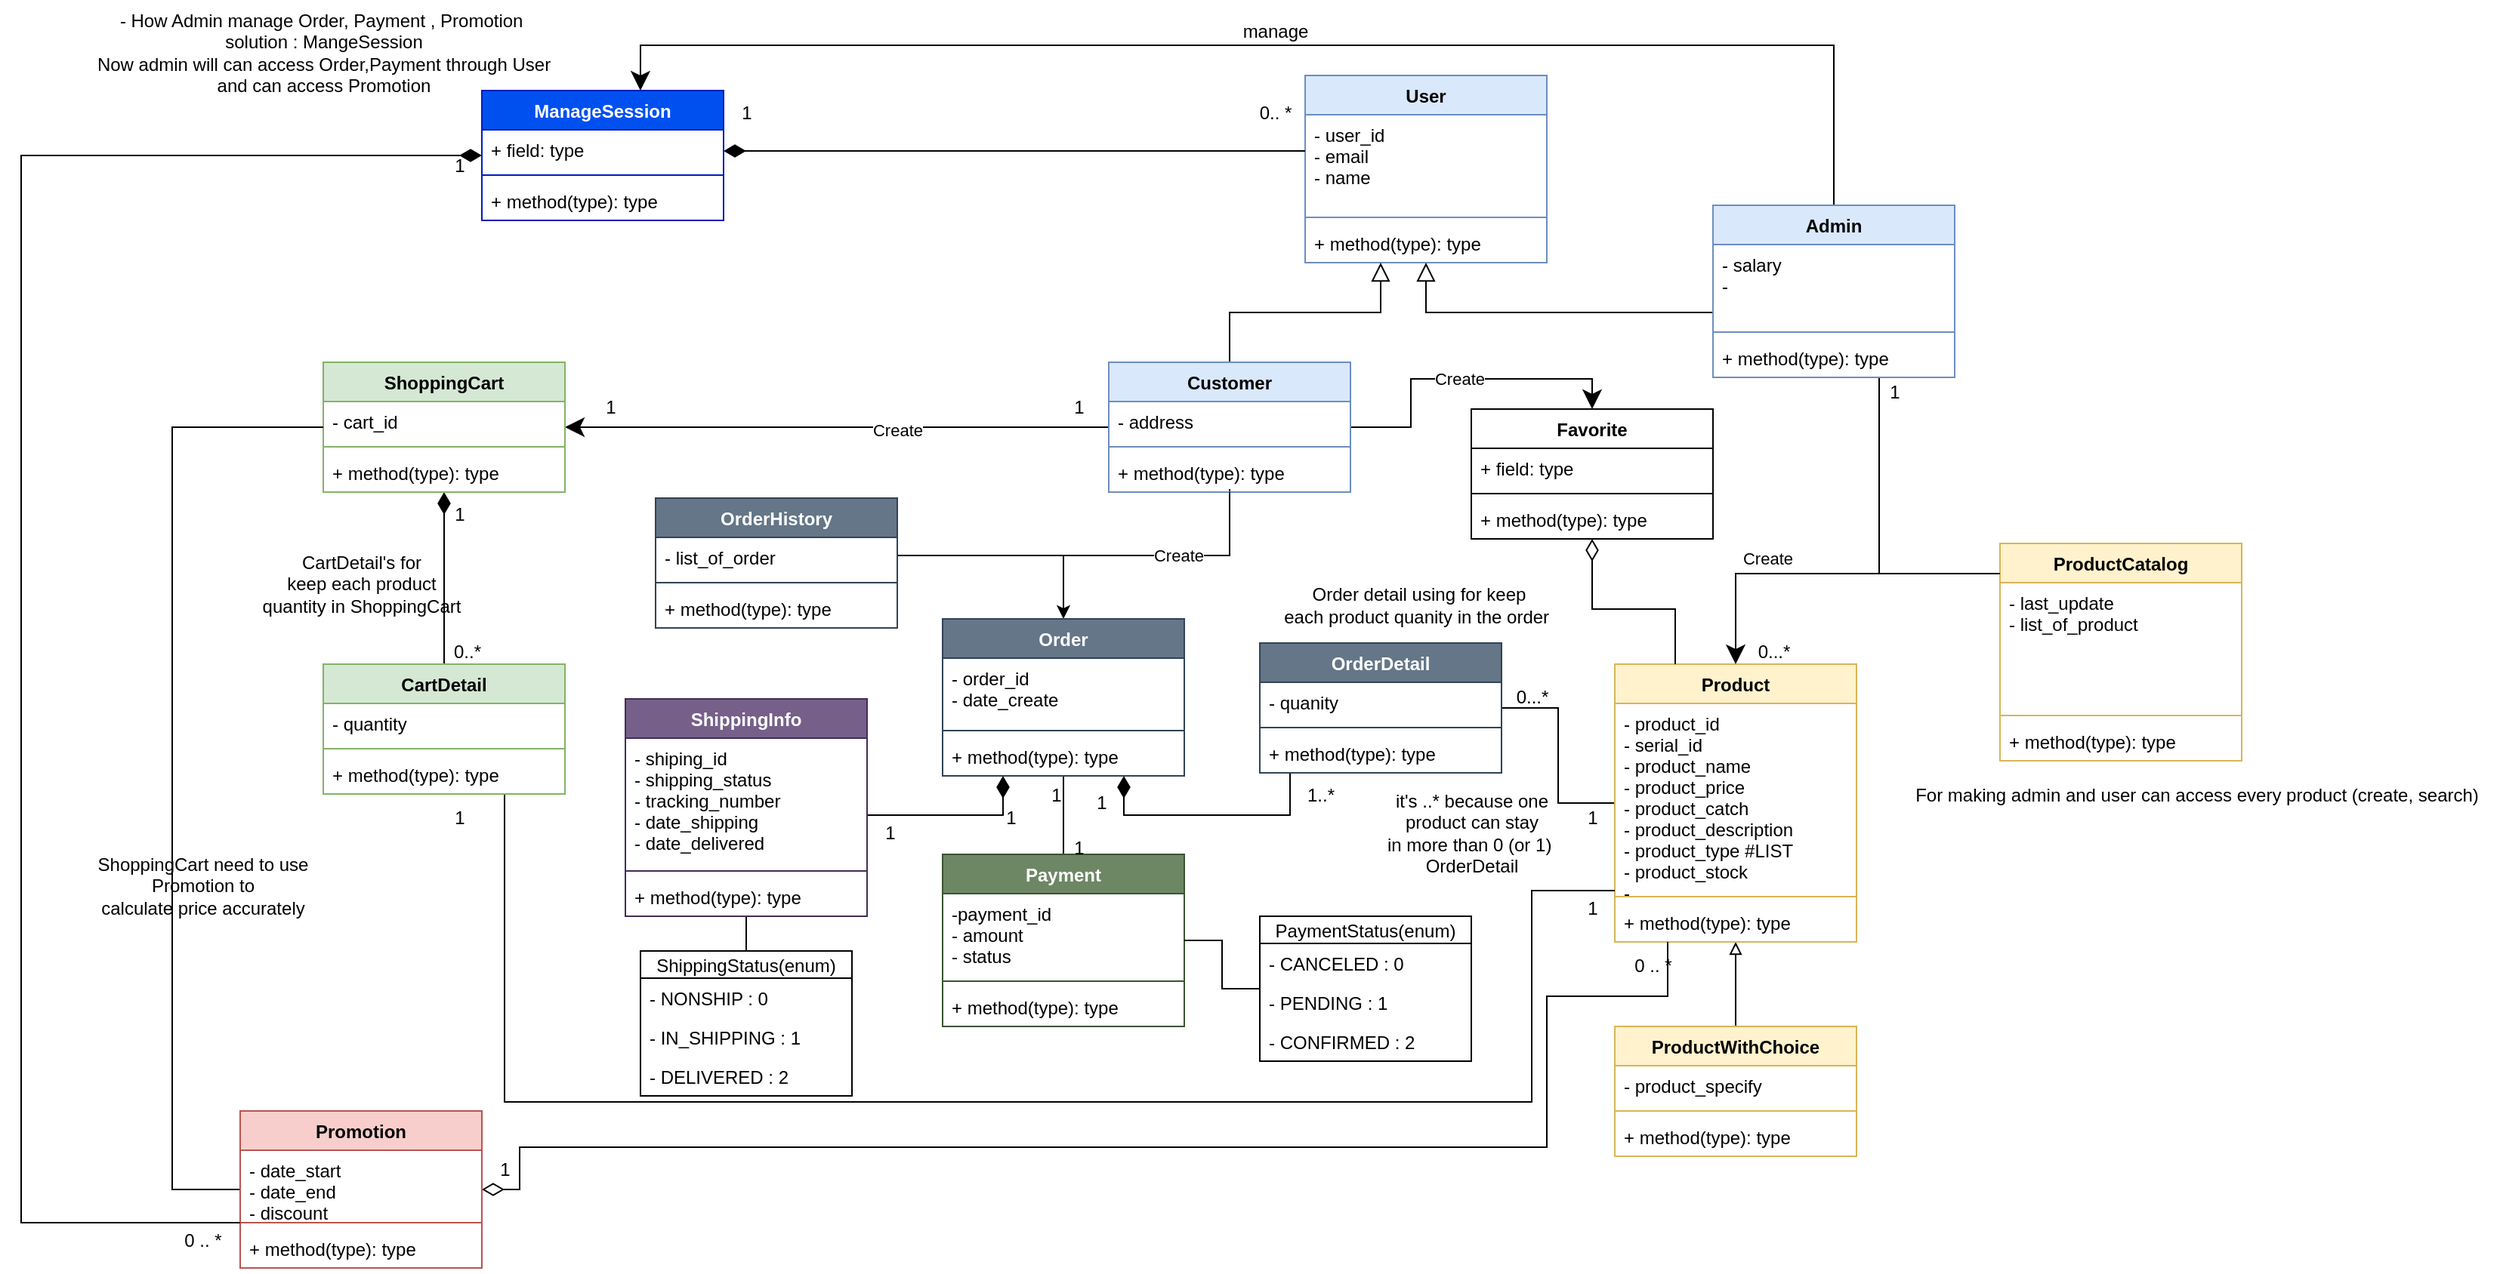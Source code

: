 <mxfile version="20.8.16" type="device"><diagram name="Page-1" id="yyQ4kviEXPBMAZ9-P4U_"><mxGraphModel dx="2603" dy="907" grid="1" gridSize="10" guides="1" tooltips="1" connect="1" arrows="1" fold="1" page="1" pageScale="1" pageWidth="1169" pageHeight="827" math="0" shadow="0"><root><mxCell id="0"/><mxCell id="1" parent="0"/><mxCell id="QvNh2gSMLt81Gz-3ZLz7-40" style="edgeStyle=orthogonalEdgeStyle;rounded=0;orthogonalLoop=1;jettySize=auto;html=1;endArrow=none;endFill=0;endSize=10;startArrow=block;startFill=0;" edge="1" parent="1" source="QvNh2gSMLt81Gz-3ZLz7-1" target="QvNh2gSMLt81Gz-3ZLz7-36"><mxGeometry relative="1" as="geometry"/></mxCell><mxCell id="QvNh2gSMLt81Gz-3ZLz7-50" style="edgeStyle=orthogonalEdgeStyle;rounded=0;orthogonalLoop=1;jettySize=auto;html=1;startArrow=none;startFill=0;endArrow=none;endFill=0;endSize=10;" edge="1" parent="1" source="QvNh2gSMLt81Gz-3ZLz7-1" target="QvNh2gSMLt81Gz-3ZLz7-46"><mxGeometry relative="1" as="geometry"/></mxCell><mxCell id="QvNh2gSMLt81Gz-3ZLz7-1" value="Product" style="swimlane;fontStyle=1;align=center;verticalAlign=top;childLayout=stackLayout;horizontal=1;startSize=26;horizontalStack=0;resizeParent=1;resizeParentMax=0;resizeLast=0;collapsible=1;marginBottom=0;fillColor=#fff2cc;strokeColor=#d6b656;" vertex="1" parent="1"><mxGeometry x="505" y="460" width="160" height="184" as="geometry"/></mxCell><mxCell id="QvNh2gSMLt81Gz-3ZLz7-2" value="- product_id&#10;- serial_id&#10;- product_name&#10;- product_price&#10;- product_catch&#10;- product_description&#10;- product_type #LIST&#10;- product_stock&#10;- " style="text;strokeColor=none;fillColor=none;align=left;verticalAlign=top;spacingLeft=4;spacingRight=4;overflow=hidden;rotatable=0;points=[[0,0.5],[1,0.5]];portConstraint=eastwest;" vertex="1" parent="QvNh2gSMLt81Gz-3ZLz7-1"><mxGeometry y="26" width="160" height="124" as="geometry"/></mxCell><mxCell id="QvNh2gSMLt81Gz-3ZLz7-3" value="" style="line;strokeWidth=1;fillColor=none;align=left;verticalAlign=middle;spacingTop=-1;spacingLeft=3;spacingRight=3;rotatable=0;labelPosition=right;points=[];portConstraint=eastwest;strokeColor=inherit;" vertex="1" parent="QvNh2gSMLt81Gz-3ZLz7-1"><mxGeometry y="150" width="160" height="8" as="geometry"/></mxCell><mxCell id="QvNh2gSMLt81Gz-3ZLz7-4" value="+ method(type): type" style="text;strokeColor=none;fillColor=none;align=left;verticalAlign=top;spacingLeft=4;spacingRight=4;overflow=hidden;rotatable=0;points=[[0,0.5],[1,0.5]];portConstraint=eastwest;" vertex="1" parent="QvNh2gSMLt81Gz-3ZLz7-1"><mxGeometry y="158" width="160" height="26" as="geometry"/></mxCell><mxCell id="QvNh2gSMLt81Gz-3ZLz7-5" value="ProductCatalog" style="swimlane;fontStyle=1;align=center;verticalAlign=top;childLayout=stackLayout;horizontal=1;startSize=26;horizontalStack=0;resizeParent=1;resizeParentMax=0;resizeLast=0;collapsible=1;marginBottom=0;fillColor=#fff2cc;strokeColor=#d6b656;" vertex="1" parent="1"><mxGeometry x="760" y="380" width="160" height="144" as="geometry"/></mxCell><mxCell id="QvNh2gSMLt81Gz-3ZLz7-6" value="- last_update&#10;- list_of_product" style="text;strokeColor=none;fillColor=none;align=left;verticalAlign=top;spacingLeft=4;spacingRight=4;overflow=hidden;rotatable=0;points=[[0,0.5],[1,0.5]];portConstraint=eastwest;" vertex="1" parent="QvNh2gSMLt81Gz-3ZLz7-5"><mxGeometry y="26" width="160" height="84" as="geometry"/></mxCell><mxCell id="QvNh2gSMLt81Gz-3ZLz7-7" value="" style="line;strokeWidth=1;fillColor=none;align=left;verticalAlign=middle;spacingTop=-1;spacingLeft=3;spacingRight=3;rotatable=0;labelPosition=right;points=[];portConstraint=eastwest;strokeColor=inherit;" vertex="1" parent="QvNh2gSMLt81Gz-3ZLz7-5"><mxGeometry y="110" width="160" height="8" as="geometry"/></mxCell><mxCell id="QvNh2gSMLt81Gz-3ZLz7-8" value="+ method(type): type" style="text;strokeColor=none;fillColor=none;align=left;verticalAlign=top;spacingLeft=4;spacingRight=4;overflow=hidden;rotatable=0;points=[[0,0.5],[1,0.5]];portConstraint=eastwest;" vertex="1" parent="QvNh2gSMLt81Gz-3ZLz7-5"><mxGeometry y="118" width="160" height="26" as="geometry"/></mxCell><mxCell id="QvNh2gSMLt81Gz-3ZLz7-9" value="User" style="swimlane;fontStyle=1;align=center;verticalAlign=top;childLayout=stackLayout;horizontal=1;startSize=26;horizontalStack=0;resizeParent=1;resizeParentMax=0;resizeLast=0;collapsible=1;marginBottom=0;fillColor=#dae8fc;strokeColor=#6c8ebf;" vertex="1" parent="1"><mxGeometry x="300" y="70" width="160" height="124" as="geometry"/></mxCell><mxCell id="QvNh2gSMLt81Gz-3ZLz7-10" value="- user_id&#10;- email&#10;- name&#10;" style="text;strokeColor=none;fillColor=none;align=left;verticalAlign=top;spacingLeft=4;spacingRight=4;overflow=hidden;rotatable=0;points=[[0,0.5],[1,0.5]];portConstraint=eastwest;" vertex="1" parent="QvNh2gSMLt81Gz-3ZLz7-9"><mxGeometry y="26" width="160" height="64" as="geometry"/></mxCell><mxCell id="QvNh2gSMLt81Gz-3ZLz7-11" value="" style="line;strokeWidth=1;fillColor=none;align=left;verticalAlign=middle;spacingTop=-1;spacingLeft=3;spacingRight=3;rotatable=0;labelPosition=right;points=[];portConstraint=eastwest;strokeColor=inherit;" vertex="1" parent="QvNh2gSMLt81Gz-3ZLz7-9"><mxGeometry y="90" width="160" height="8" as="geometry"/></mxCell><mxCell id="QvNh2gSMLt81Gz-3ZLz7-12" value="+ method(type): type" style="text;strokeColor=none;fillColor=none;align=left;verticalAlign=top;spacingLeft=4;spacingRight=4;overflow=hidden;rotatable=0;points=[[0,0.5],[1,0.5]];portConstraint=eastwest;" vertex="1" parent="QvNh2gSMLt81Gz-3ZLz7-9"><mxGeometry y="98" width="160" height="26" as="geometry"/></mxCell><mxCell id="QvNh2gSMLt81Gz-3ZLz7-21" style="edgeStyle=orthogonalEdgeStyle;rounded=0;orthogonalLoop=1;jettySize=auto;html=1;endArrow=block;endFill=0;endSize=10;" edge="1" parent="1" source="QvNh2gSMLt81Gz-3ZLz7-13" target="QvNh2gSMLt81Gz-3ZLz7-9"><mxGeometry relative="1" as="geometry"><Array as="points"><mxPoint x="250" y="227"/><mxPoint x="350" y="227"/></Array></mxGeometry></mxCell><mxCell id="QvNh2gSMLt81Gz-3ZLz7-73" style="edgeStyle=orthogonalEdgeStyle;rounded=0;orthogonalLoop=1;jettySize=auto;html=1;startArrow=none;startFill=0;endArrow=none;endFill=0;startSize=12;endSize=10;" edge="1" parent="1" target="QvNh2gSMLt81Gz-3ZLz7-59"><mxGeometry relative="1" as="geometry"><mxPoint x="250" y="344" as="sourcePoint"/><mxPoint y="388" as="targetPoint"/><Array as="points"><mxPoint x="250" y="388"/></Array></mxGeometry></mxCell><mxCell id="QvNh2gSMLt81Gz-3ZLz7-74" style="edgeStyle=orthogonalEdgeStyle;rounded=0;orthogonalLoop=1;jettySize=auto;html=1;startArrow=none;startFill=0;endArrow=classic;endFill=1;startSize=12;endSize=10;" edge="1" parent="1" source="QvNh2gSMLt81Gz-3ZLz7-13" target="QvNh2gSMLt81Gz-3ZLz7-64"><mxGeometry relative="1" as="geometry"/></mxCell><mxCell id="QvNh2gSMLt81Gz-3ZLz7-75" value="Create" style="edgeLabel;html=1;align=center;verticalAlign=middle;resizable=0;points=[];" vertex="1" connectable="0" parent="QvNh2gSMLt81Gz-3ZLz7-74"><mxGeometry x="-0.222" y="2" relative="1" as="geometry"><mxPoint as="offset"/></mxGeometry></mxCell><mxCell id="QvNh2gSMLt81Gz-3ZLz7-145" style="edgeStyle=orthogonalEdgeStyle;rounded=0;orthogonalLoop=1;jettySize=auto;html=1;entryX=0.5;entryY=0;entryDx=0;entryDy=0;startArrow=none;startFill=0;endArrow=classic;endFill=1;startSize=12;endSize=10;" edge="1" parent="1" source="QvNh2gSMLt81Gz-3ZLz7-13" target="QvNh2gSMLt81Gz-3ZLz7-141"><mxGeometry relative="1" as="geometry"/></mxCell><mxCell id="QvNh2gSMLt81Gz-3ZLz7-146" value="Create" style="edgeLabel;html=1;align=center;verticalAlign=middle;resizable=0;points=[];" vertex="1" connectable="0" parent="QvNh2gSMLt81Gz-3ZLz7-145"><mxGeometry x="-0.019" relative="1" as="geometry"><mxPoint as="offset"/></mxGeometry></mxCell><mxCell id="QvNh2gSMLt81Gz-3ZLz7-13" value="Customer" style="swimlane;fontStyle=1;align=center;verticalAlign=top;childLayout=stackLayout;horizontal=1;startSize=26;horizontalStack=0;resizeParent=1;resizeParentMax=0;resizeLast=0;collapsible=1;marginBottom=0;fillColor=#dae8fc;strokeColor=#6c8ebf;" vertex="1" parent="1"><mxGeometry x="170" y="260" width="160" height="86" as="geometry"/></mxCell><mxCell id="QvNh2gSMLt81Gz-3ZLz7-14" value="- address " style="text;strokeColor=none;fillColor=none;align=left;verticalAlign=top;spacingLeft=4;spacingRight=4;overflow=hidden;rotatable=0;points=[[0,0.5],[1,0.5]];portConstraint=eastwest;" vertex="1" parent="QvNh2gSMLt81Gz-3ZLz7-13"><mxGeometry y="26" width="160" height="26" as="geometry"/></mxCell><mxCell id="QvNh2gSMLt81Gz-3ZLz7-15" value="" style="line;strokeWidth=1;fillColor=none;align=left;verticalAlign=middle;spacingTop=-1;spacingLeft=3;spacingRight=3;rotatable=0;labelPosition=right;points=[];portConstraint=eastwest;strokeColor=inherit;" vertex="1" parent="QvNh2gSMLt81Gz-3ZLz7-13"><mxGeometry y="52" width="160" height="8" as="geometry"/></mxCell><mxCell id="QvNh2gSMLt81Gz-3ZLz7-16" value="+ method(type): type" style="text;strokeColor=none;fillColor=none;align=left;verticalAlign=top;spacingLeft=4;spacingRight=4;overflow=hidden;rotatable=0;points=[[0,0.5],[1,0.5]];portConstraint=eastwest;" vertex="1" parent="QvNh2gSMLt81Gz-3ZLz7-13"><mxGeometry y="60" width="160" height="26" as="geometry"/></mxCell><mxCell id="QvNh2gSMLt81Gz-3ZLz7-22" style="edgeStyle=orthogonalEdgeStyle;rounded=0;orthogonalLoop=1;jettySize=auto;html=1;endArrow=block;endFill=0;endSize=10;" edge="1" parent="1" source="QvNh2gSMLt81Gz-3ZLz7-17" target="QvNh2gSMLt81Gz-3ZLz7-9"><mxGeometry relative="1" as="geometry"><Array as="points"><mxPoint x="470" y="227"/><mxPoint x="410" y="227"/></Array></mxGeometry></mxCell><mxCell id="QvNh2gSMLt81Gz-3ZLz7-30" value="Create" style="edgeStyle=orthogonalEdgeStyle;rounded=0;orthogonalLoop=1;jettySize=auto;html=1;entryX=0.5;entryY=0;entryDx=0;entryDy=0;endArrow=classic;endFill=1;endSize=10;" edge="1" parent="1" source="QvNh2gSMLt81Gz-3ZLz7-17" target="QvNh2gSMLt81Gz-3ZLz7-1"><mxGeometry x="0.434" y="-10" relative="1" as="geometry"><Array as="points"><mxPoint x="680" y="400"/><mxPoint x="585" y="400"/></Array><mxPoint as="offset"/></mxGeometry></mxCell><mxCell id="QvNh2gSMLt81Gz-3ZLz7-35" style="edgeStyle=orthogonalEdgeStyle;rounded=0;orthogonalLoop=1;jettySize=auto;html=1;endArrow=none;endFill=0;endSize=10;" edge="1" parent="1" source="QvNh2gSMLt81Gz-3ZLz7-17" target="QvNh2gSMLt81Gz-3ZLz7-5"><mxGeometry relative="1" as="geometry"><Array as="points"><mxPoint x="680" y="400"/></Array></mxGeometry></mxCell><mxCell id="QvNh2gSMLt81Gz-3ZLz7-136" style="edgeStyle=orthogonalEdgeStyle;rounded=0;orthogonalLoop=1;jettySize=auto;html=1;entryX=0.656;entryY=0;entryDx=0;entryDy=0;entryPerimeter=0;startArrow=none;startFill=0;endArrow=classic;endFill=1;startSize=12;endSize=10;" edge="1" parent="1" source="QvNh2gSMLt81Gz-3ZLz7-17" target="QvNh2gSMLt81Gz-3ZLz7-118"><mxGeometry relative="1" as="geometry"><Array as="points"><mxPoint x="650" y="50"/><mxPoint x="-140" y="50"/></Array></mxGeometry></mxCell><mxCell id="QvNh2gSMLt81Gz-3ZLz7-17" value="Admin" style="swimlane;fontStyle=1;align=center;verticalAlign=top;childLayout=stackLayout;horizontal=1;startSize=26;horizontalStack=0;resizeParent=1;resizeParentMax=0;resizeLast=0;collapsible=1;marginBottom=0;fillColor=#dae8fc;strokeColor=#6c8ebf;" vertex="1" parent="1"><mxGeometry x="570" y="156" width="160" height="114" as="geometry"/></mxCell><mxCell id="QvNh2gSMLt81Gz-3ZLz7-18" value="- salary&#10;- " style="text;strokeColor=none;fillColor=none;align=left;verticalAlign=top;spacingLeft=4;spacingRight=4;overflow=hidden;rotatable=0;points=[[0,0.5],[1,0.5]];portConstraint=eastwest;" vertex="1" parent="QvNh2gSMLt81Gz-3ZLz7-17"><mxGeometry y="26" width="160" height="54" as="geometry"/></mxCell><mxCell id="QvNh2gSMLt81Gz-3ZLz7-19" value="" style="line;strokeWidth=1;fillColor=none;align=left;verticalAlign=middle;spacingTop=-1;spacingLeft=3;spacingRight=3;rotatable=0;labelPosition=right;points=[];portConstraint=eastwest;strokeColor=inherit;" vertex="1" parent="QvNh2gSMLt81Gz-3ZLz7-17"><mxGeometry y="80" width="160" height="8" as="geometry"/></mxCell><mxCell id="QvNh2gSMLt81Gz-3ZLz7-20" value="+ method(type): type" style="text;strokeColor=none;fillColor=none;align=left;verticalAlign=top;spacingLeft=4;spacingRight=4;overflow=hidden;rotatable=0;points=[[0,0.5],[1,0.5]];portConstraint=eastwest;" vertex="1" parent="QvNh2gSMLt81Gz-3ZLz7-17"><mxGeometry y="88" width="160" height="26" as="geometry"/></mxCell><mxCell id="QvNh2gSMLt81Gz-3ZLz7-36" value="ProductWithChoice" style="swimlane;fontStyle=1;align=center;verticalAlign=top;childLayout=stackLayout;horizontal=1;startSize=26;horizontalStack=0;resizeParent=1;resizeParentMax=0;resizeLast=0;collapsible=1;marginBottom=0;fillColor=#fff2cc;strokeColor=#d6b656;" vertex="1" parent="1"><mxGeometry x="505" y="700" width="160" height="86" as="geometry"/></mxCell><mxCell id="QvNh2gSMLt81Gz-3ZLz7-37" value="- product_specify " style="text;strokeColor=none;fillColor=none;align=left;verticalAlign=top;spacingLeft=4;spacingRight=4;overflow=hidden;rotatable=0;points=[[0,0.5],[1,0.5]];portConstraint=eastwest;" vertex="1" parent="QvNh2gSMLt81Gz-3ZLz7-36"><mxGeometry y="26" width="160" height="26" as="geometry"/></mxCell><mxCell id="QvNh2gSMLt81Gz-3ZLz7-38" value="" style="line;strokeWidth=1;fillColor=none;align=left;verticalAlign=middle;spacingTop=-1;spacingLeft=3;spacingRight=3;rotatable=0;labelPosition=right;points=[];portConstraint=eastwest;strokeColor=inherit;" vertex="1" parent="QvNh2gSMLt81Gz-3ZLz7-36"><mxGeometry y="52" width="160" height="8" as="geometry"/></mxCell><mxCell id="QvNh2gSMLt81Gz-3ZLz7-39" value="+ method(type): type" style="text;strokeColor=none;fillColor=none;align=left;verticalAlign=top;spacingLeft=4;spacingRight=4;overflow=hidden;rotatable=0;points=[[0,0.5],[1,0.5]];portConstraint=eastwest;" vertex="1" parent="QvNh2gSMLt81Gz-3ZLz7-36"><mxGeometry y="60" width="160" height="26" as="geometry"/></mxCell><mxCell id="QvNh2gSMLt81Gz-3ZLz7-45" style="edgeStyle=orthogonalEdgeStyle;rounded=0;orthogonalLoop=1;jettySize=auto;html=1;startArrow=classic;startFill=1;endArrow=none;endFill=0;endSize=10;" edge="1" parent="1" source="QvNh2gSMLt81Gz-3ZLz7-41" target="QvNh2gSMLt81Gz-3ZLz7-13"><mxGeometry relative="1" as="geometry"/></mxCell><mxCell id="QvNh2gSMLt81Gz-3ZLz7-58" value="Create" style="edgeLabel;html=1;align=center;verticalAlign=middle;resizable=0;points=[];" vertex="1" connectable="0" parent="QvNh2gSMLt81Gz-3ZLz7-45"><mxGeometry x="0.216" relative="1" as="geometry"><mxPoint as="offset"/></mxGeometry></mxCell><mxCell id="QvNh2gSMLt81Gz-3ZLz7-51" style="edgeStyle=orthogonalEdgeStyle;rounded=0;orthogonalLoop=1;jettySize=auto;html=1;startArrow=diamondThin;startFill=1;endArrow=none;endFill=0;endSize=10;startSize=12;" edge="1" parent="1" source="QvNh2gSMLt81Gz-3ZLz7-41" target="QvNh2gSMLt81Gz-3ZLz7-46"><mxGeometry relative="1" as="geometry"><Array as="points"><mxPoint x="180" y="560"/><mxPoint x="290" y="560"/></Array></mxGeometry></mxCell><mxCell id="QvNh2gSMLt81Gz-3ZLz7-57" style="edgeStyle=orthogonalEdgeStyle;rounded=0;orthogonalLoop=1;jettySize=auto;html=1;startArrow=diamondThin;startFill=1;endArrow=none;endFill=0;endSize=10;startSize=12;" edge="1" parent="1" source="QvNh2gSMLt81Gz-3ZLz7-41" target="QvNh2gSMLt81Gz-3ZLz7-52"><mxGeometry relative="1" as="geometry"><Array as="points"><mxPoint x="100" y="560"/><mxPoint x="-30" y="560"/></Array></mxGeometry></mxCell><mxCell id="QvNh2gSMLt81Gz-3ZLz7-113" style="edgeStyle=orthogonalEdgeStyle;rounded=0;orthogonalLoop=1;jettySize=auto;html=1;entryX=0.5;entryY=0;entryDx=0;entryDy=0;startArrow=none;startFill=0;endArrow=none;endFill=0;startSize=12;endSize=10;" edge="1" parent="1" source="QvNh2gSMLt81Gz-3ZLz7-41" target="QvNh2gSMLt81Gz-3ZLz7-109"><mxGeometry relative="1" as="geometry"/></mxCell><mxCell id="QvNh2gSMLt81Gz-3ZLz7-41" value="Order" style="swimlane;fontStyle=1;align=center;verticalAlign=top;childLayout=stackLayout;horizontal=1;startSize=26;horizontalStack=0;resizeParent=1;resizeParentMax=0;resizeLast=0;collapsible=1;marginBottom=0;fillColor=#647687;fontColor=#ffffff;strokeColor=#314354;" vertex="1" parent="1"><mxGeometry x="60" y="430" width="160" height="104" as="geometry"/></mxCell><mxCell id="QvNh2gSMLt81Gz-3ZLz7-42" value="- order_id&#10;- date_create&#10;" style="text;strokeColor=none;fillColor=none;align=left;verticalAlign=top;spacingLeft=4;spacingRight=4;overflow=hidden;rotatable=0;points=[[0,0.5],[1,0.5]];portConstraint=eastwest;" vertex="1" parent="QvNh2gSMLt81Gz-3ZLz7-41"><mxGeometry y="26" width="160" height="44" as="geometry"/></mxCell><mxCell id="QvNh2gSMLt81Gz-3ZLz7-43" value="" style="line;strokeWidth=1;fillColor=none;align=left;verticalAlign=middle;spacingTop=-1;spacingLeft=3;spacingRight=3;rotatable=0;labelPosition=right;points=[];portConstraint=eastwest;strokeColor=inherit;" vertex="1" parent="QvNh2gSMLt81Gz-3ZLz7-41"><mxGeometry y="70" width="160" height="8" as="geometry"/></mxCell><mxCell id="QvNh2gSMLt81Gz-3ZLz7-44" value="+ method(type): type" style="text;strokeColor=none;fillColor=none;align=left;verticalAlign=top;spacingLeft=4;spacingRight=4;overflow=hidden;rotatable=0;points=[[0,0.5],[1,0.5]];portConstraint=eastwest;" vertex="1" parent="QvNh2gSMLt81Gz-3ZLz7-41"><mxGeometry y="78" width="160" height="26" as="geometry"/></mxCell><mxCell id="QvNh2gSMLt81Gz-3ZLz7-46" value="OrderDetail" style="swimlane;fontStyle=1;align=center;verticalAlign=top;childLayout=stackLayout;horizontal=1;startSize=26;horizontalStack=0;resizeParent=1;resizeParentMax=0;resizeLast=0;collapsible=1;marginBottom=0;fillColor=#647687;fontColor=#ffffff;strokeColor=#314354;" vertex="1" parent="1"><mxGeometry x="270" y="446" width="160" height="86" as="geometry"/></mxCell><mxCell id="QvNh2gSMLt81Gz-3ZLz7-47" value="- quanity" style="text;strokeColor=none;fillColor=none;align=left;verticalAlign=top;spacingLeft=4;spacingRight=4;overflow=hidden;rotatable=0;points=[[0,0.5],[1,0.5]];portConstraint=eastwest;" vertex="1" parent="QvNh2gSMLt81Gz-3ZLz7-46"><mxGeometry y="26" width="160" height="26" as="geometry"/></mxCell><mxCell id="QvNh2gSMLt81Gz-3ZLz7-48" value="" style="line;strokeWidth=1;fillColor=none;align=left;verticalAlign=middle;spacingTop=-1;spacingLeft=3;spacingRight=3;rotatable=0;labelPosition=right;points=[];portConstraint=eastwest;strokeColor=inherit;" vertex="1" parent="QvNh2gSMLt81Gz-3ZLz7-46"><mxGeometry y="52" width="160" height="8" as="geometry"/></mxCell><mxCell id="QvNh2gSMLt81Gz-3ZLz7-49" value="+ method(type): type" style="text;strokeColor=none;fillColor=none;align=left;verticalAlign=top;spacingLeft=4;spacingRight=4;overflow=hidden;rotatable=0;points=[[0,0.5],[1,0.5]];portConstraint=eastwest;" vertex="1" parent="QvNh2gSMLt81Gz-3ZLz7-46"><mxGeometry y="60" width="160" height="26" as="geometry"/></mxCell><mxCell id="QvNh2gSMLt81Gz-3ZLz7-170" style="edgeStyle=orthogonalEdgeStyle;rounded=0;orthogonalLoop=1;jettySize=auto;html=1;startArrow=none;startFill=0;endArrow=none;endFill=0;startSize=12;endSize=10;" edge="1" parent="1" source="QvNh2gSMLt81Gz-3ZLz7-52" target="QvNh2gSMLt81Gz-3ZLz7-159"><mxGeometry relative="1" as="geometry"/></mxCell><mxCell id="QvNh2gSMLt81Gz-3ZLz7-52" value="ShippingInfo" style="swimlane;fontStyle=1;align=center;verticalAlign=top;childLayout=stackLayout;horizontal=1;startSize=26;horizontalStack=0;resizeParent=1;resizeParentMax=0;resizeLast=0;collapsible=1;marginBottom=0;fillColor=#76608a;fontColor=#ffffff;strokeColor=#432D57;" vertex="1" parent="1"><mxGeometry x="-150" y="483" width="160" height="144" as="geometry"/></mxCell><mxCell id="QvNh2gSMLt81Gz-3ZLz7-53" value="- shiping_id&#10;- shipping_status&#10;- tracking_number&#10;- date_shipping&#10;- date_delivered" style="text;strokeColor=none;fillColor=none;align=left;verticalAlign=top;spacingLeft=4;spacingRight=4;overflow=hidden;rotatable=0;points=[[0,0.5],[1,0.5]];portConstraint=eastwest;" vertex="1" parent="QvNh2gSMLt81Gz-3ZLz7-52"><mxGeometry y="26" width="160" height="84" as="geometry"/></mxCell><mxCell id="QvNh2gSMLt81Gz-3ZLz7-54" value="" style="line;strokeWidth=1;fillColor=none;align=left;verticalAlign=middle;spacingTop=-1;spacingLeft=3;spacingRight=3;rotatable=0;labelPosition=right;points=[];portConstraint=eastwest;strokeColor=inherit;" vertex="1" parent="QvNh2gSMLt81Gz-3ZLz7-52"><mxGeometry y="110" width="160" height="8" as="geometry"/></mxCell><mxCell id="QvNh2gSMLt81Gz-3ZLz7-55" value="+ method(type): type" style="text;strokeColor=none;fillColor=none;align=left;verticalAlign=top;spacingLeft=4;spacingRight=4;overflow=hidden;rotatable=0;points=[[0,0.5],[1,0.5]];portConstraint=eastwest;" vertex="1" parent="QvNh2gSMLt81Gz-3ZLz7-52"><mxGeometry y="118" width="160" height="26" as="geometry"/></mxCell><mxCell id="QvNh2gSMLt81Gz-3ZLz7-59" value="OrderHistory" style="swimlane;fontStyle=1;align=center;verticalAlign=top;childLayout=stackLayout;horizontal=1;startSize=26;horizontalStack=0;resizeParent=1;resizeParentMax=0;resizeLast=0;collapsible=1;marginBottom=0;fillColor=#647687;fontColor=#ffffff;strokeColor=#314354;" vertex="1" parent="1"><mxGeometry x="-130" y="350" width="160" height="86" as="geometry"/></mxCell><mxCell id="QvNh2gSMLt81Gz-3ZLz7-60" value="- list_of_order" style="text;strokeColor=none;fillColor=none;align=left;verticalAlign=top;spacingLeft=4;spacingRight=4;overflow=hidden;rotatable=0;points=[[0,0.5],[1,0.5]];portConstraint=eastwest;" vertex="1" parent="QvNh2gSMLt81Gz-3ZLz7-59"><mxGeometry y="26" width="160" height="26" as="geometry"/></mxCell><mxCell id="QvNh2gSMLt81Gz-3ZLz7-61" value="" style="line;strokeWidth=1;fillColor=none;align=left;verticalAlign=middle;spacingTop=-1;spacingLeft=3;spacingRight=3;rotatable=0;labelPosition=right;points=[];portConstraint=eastwest;strokeColor=inherit;" vertex="1" parent="QvNh2gSMLt81Gz-3ZLz7-59"><mxGeometry y="52" width="160" height="8" as="geometry"/></mxCell><mxCell id="QvNh2gSMLt81Gz-3ZLz7-62" value="+ method(type): type" style="text;strokeColor=none;fillColor=none;align=left;verticalAlign=top;spacingLeft=4;spacingRight=4;overflow=hidden;rotatable=0;points=[[0,0.5],[1,0.5]];portConstraint=eastwest;" vertex="1" parent="QvNh2gSMLt81Gz-3ZLz7-59"><mxGeometry y="60" width="160" height="26" as="geometry"/></mxCell><mxCell id="QvNh2gSMLt81Gz-3ZLz7-76" style="edgeStyle=orthogonalEdgeStyle;rounded=0;orthogonalLoop=1;jettySize=auto;html=1;startArrow=diamondThin;startFill=1;endArrow=none;endFill=0;startSize=12;endSize=10;" edge="1" parent="1" source="QvNh2gSMLt81Gz-3ZLz7-64" target="QvNh2gSMLt81Gz-3ZLz7-69"><mxGeometry relative="1" as="geometry"/></mxCell><mxCell id="QvNh2gSMLt81Gz-3ZLz7-64" value="ShoppingCart" style="swimlane;fontStyle=1;align=center;verticalAlign=top;childLayout=stackLayout;horizontal=1;startSize=26;horizontalStack=0;resizeParent=1;resizeParentMax=0;resizeLast=0;collapsible=1;marginBottom=0;fillColor=#d5e8d4;strokeColor=#82b366;" vertex="1" parent="1"><mxGeometry x="-350" y="260" width="160" height="86" as="geometry"/></mxCell><mxCell id="QvNh2gSMLt81Gz-3ZLz7-65" value="- cart_id" style="text;strokeColor=none;fillColor=none;align=left;verticalAlign=top;spacingLeft=4;spacingRight=4;overflow=hidden;rotatable=0;points=[[0,0.5],[1,0.5]];portConstraint=eastwest;" vertex="1" parent="QvNh2gSMLt81Gz-3ZLz7-64"><mxGeometry y="26" width="160" height="26" as="geometry"/></mxCell><mxCell id="QvNh2gSMLt81Gz-3ZLz7-66" value="" style="line;strokeWidth=1;fillColor=none;align=left;verticalAlign=middle;spacingTop=-1;spacingLeft=3;spacingRight=3;rotatable=0;labelPosition=right;points=[];portConstraint=eastwest;strokeColor=inherit;" vertex="1" parent="QvNh2gSMLt81Gz-3ZLz7-64"><mxGeometry y="52" width="160" height="8" as="geometry"/></mxCell><mxCell id="QvNh2gSMLt81Gz-3ZLz7-67" value="+ method(type): type" style="text;strokeColor=none;fillColor=none;align=left;verticalAlign=top;spacingLeft=4;spacingRight=4;overflow=hidden;rotatable=0;points=[[0,0.5],[1,0.5]];portConstraint=eastwest;" vertex="1" parent="QvNh2gSMLt81Gz-3ZLz7-64"><mxGeometry y="60" width="160" height="26" as="geometry"/></mxCell><mxCell id="QvNh2gSMLt81Gz-3ZLz7-78" style="edgeStyle=orthogonalEdgeStyle;rounded=0;orthogonalLoop=1;jettySize=auto;html=1;startArrow=none;startFill=0;endArrow=none;endFill=0;startSize=12;endSize=10;" edge="1" parent="1" source="QvNh2gSMLt81Gz-3ZLz7-69" target="QvNh2gSMLt81Gz-3ZLz7-1"><mxGeometry relative="1" as="geometry"><Array as="points"><mxPoint x="-230" y="750"/><mxPoint x="450" y="750"/><mxPoint x="450" y="610"/></Array></mxGeometry></mxCell><mxCell id="QvNh2gSMLt81Gz-3ZLz7-69" value="CartDetail" style="swimlane;fontStyle=1;align=center;verticalAlign=top;childLayout=stackLayout;horizontal=1;startSize=26;horizontalStack=0;resizeParent=1;resizeParentMax=0;resizeLast=0;collapsible=1;marginBottom=0;fillColor=#d5e8d4;strokeColor=#82b366;" vertex="1" parent="1"><mxGeometry x="-350" y="460" width="160" height="86" as="geometry"/></mxCell><mxCell id="QvNh2gSMLt81Gz-3ZLz7-70" value="- quantity" style="text;strokeColor=none;fillColor=none;align=left;verticalAlign=top;spacingLeft=4;spacingRight=4;overflow=hidden;rotatable=0;points=[[0,0.5],[1,0.5]];portConstraint=eastwest;" vertex="1" parent="QvNh2gSMLt81Gz-3ZLz7-69"><mxGeometry y="26" width="160" height="26" as="geometry"/></mxCell><mxCell id="QvNh2gSMLt81Gz-3ZLz7-71" value="" style="line;strokeWidth=1;fillColor=none;align=left;verticalAlign=middle;spacingTop=-1;spacingLeft=3;spacingRight=3;rotatable=0;labelPosition=right;points=[];portConstraint=eastwest;strokeColor=inherit;" vertex="1" parent="QvNh2gSMLt81Gz-3ZLz7-69"><mxGeometry y="52" width="160" height="8" as="geometry"/></mxCell><mxCell id="QvNh2gSMLt81Gz-3ZLz7-72" value="+ method(type): type" style="text;strokeColor=none;fillColor=none;align=left;verticalAlign=top;spacingLeft=4;spacingRight=4;overflow=hidden;rotatable=0;points=[[0,0.5],[1,0.5]];portConstraint=eastwest;" vertex="1" parent="QvNh2gSMLt81Gz-3ZLz7-69"><mxGeometry y="60" width="160" height="26" as="geometry"/></mxCell><mxCell id="QvNh2gSMLt81Gz-3ZLz7-79" value="For making admin and user can access every product (create, search)" style="text;html=1;align=center;verticalAlign=middle;resizable=0;points=[];autosize=1;strokeColor=none;fillColor=none;" vertex="1" parent="1"><mxGeometry x="690" y="532" width="400" height="30" as="geometry"/></mxCell><mxCell id="QvNh2gSMLt81Gz-3ZLz7-85" value="1" style="text;html=1;align=center;verticalAlign=middle;resizable=0;points=[];autosize=1;strokeColor=none;fillColor=none;" vertex="1" parent="1"><mxGeometry x="675" y="265" width="30" height="30" as="geometry"/></mxCell><mxCell id="QvNh2gSMLt81Gz-3ZLz7-86" value="0...*" style="text;html=1;align=center;verticalAlign=middle;resizable=0;points=[];autosize=1;strokeColor=none;fillColor=none;" vertex="1" parent="1"><mxGeometry x="590" y="437" width="40" height="30" as="geometry"/></mxCell><mxCell id="QvNh2gSMLt81Gz-3ZLz7-88" value="0...*" style="text;html=1;align=center;verticalAlign=middle;resizable=0;points=[];autosize=1;strokeColor=none;fillColor=none;" vertex="1" parent="1"><mxGeometry x="430" y="467" width="40" height="30" as="geometry"/></mxCell><mxCell id="QvNh2gSMLt81Gz-3ZLz7-89" value="1" style="text;html=1;align=center;verticalAlign=middle;resizable=0;points=[];autosize=1;strokeColor=none;fillColor=none;" vertex="1" parent="1"><mxGeometry x="475" y="547" width="30" height="30" as="geometry"/></mxCell><mxCell id="QvNh2gSMLt81Gz-3ZLz7-90" value="1" style="text;html=1;align=center;verticalAlign=middle;resizable=0;points=[];autosize=1;strokeColor=none;fillColor=none;" vertex="1" parent="1"><mxGeometry x="150" y="537" width="30" height="30" as="geometry"/></mxCell><mxCell id="QvNh2gSMLt81Gz-3ZLz7-91" value="1..*" style="text;html=1;align=center;verticalAlign=middle;resizable=0;points=[];autosize=1;strokeColor=none;fillColor=none;" vertex="1" parent="1"><mxGeometry x="290" y="532" width="40" height="30" as="geometry"/></mxCell><mxCell id="QvNh2gSMLt81Gz-3ZLz7-92" value="1" style="text;html=1;align=center;verticalAlign=middle;resizable=0;points=[];autosize=1;strokeColor=none;fillColor=none;" vertex="1" parent="1"><mxGeometry x="135" y="275" width="30" height="30" as="geometry"/></mxCell><mxCell id="QvNh2gSMLt81Gz-3ZLz7-93" value="1" style="text;html=1;align=center;verticalAlign=middle;resizable=0;points=[];autosize=1;strokeColor=none;fillColor=none;" vertex="1" parent="1"><mxGeometry x="-175" y="275" width="30" height="30" as="geometry"/></mxCell><mxCell id="QvNh2gSMLt81Gz-3ZLz7-94" value="1" style="text;html=1;align=center;verticalAlign=middle;resizable=0;points=[];autosize=1;strokeColor=none;fillColor=none;" vertex="1" parent="1"><mxGeometry x="-275" y="346" width="30" height="30" as="geometry"/></mxCell><mxCell id="QvNh2gSMLt81Gz-3ZLz7-95" value="0..*" style="text;html=1;align=center;verticalAlign=middle;resizable=0;points=[];autosize=1;strokeColor=none;fillColor=none;" vertex="1" parent="1"><mxGeometry x="-275" y="437" width="40" height="30" as="geometry"/></mxCell><mxCell id="QvNh2gSMLt81Gz-3ZLz7-96" value="1" style="text;html=1;align=center;verticalAlign=middle;resizable=0;points=[];autosize=1;strokeColor=none;fillColor=none;" vertex="1" parent="1"><mxGeometry x="-275" y="547" width="30" height="30" as="geometry"/></mxCell><mxCell id="QvNh2gSMLt81Gz-3ZLz7-97" value="1" style="text;html=1;align=center;verticalAlign=middle;resizable=0;points=[];autosize=1;strokeColor=none;fillColor=none;" vertex="1" parent="1"><mxGeometry x="475" y="607" width="30" height="30" as="geometry"/></mxCell><mxCell id="QvNh2gSMLt81Gz-3ZLz7-98" value="Order detail using for keep &lt;br&gt;each product quanity in the order&amp;nbsp;" style="text;html=1;align=center;verticalAlign=middle;resizable=0;points=[];autosize=1;strokeColor=none;fillColor=none;" vertex="1" parent="1"><mxGeometry x="275" y="401" width="200" height="40" as="geometry"/></mxCell><mxCell id="QvNh2gSMLt81Gz-3ZLz7-99" value="CartDetail's for &lt;br&gt;keep each product &lt;br&gt;quantity in ShoppingCart" style="text;html=1;align=center;verticalAlign=middle;resizable=0;points=[];autosize=1;strokeColor=none;fillColor=none;" vertex="1" parent="1"><mxGeometry x="-400" y="377" width="150" height="60" as="geometry"/></mxCell><mxCell id="QvNh2gSMLt81Gz-3ZLz7-100" value="it's ..* because one &lt;br&gt;product can stay &lt;br&gt;in more than 0 (or 1)&amp;nbsp;&lt;br&gt;OrderDetail" style="text;html=1;align=center;verticalAlign=middle;resizable=0;points=[];autosize=1;strokeColor=none;fillColor=none;" vertex="1" parent="1"><mxGeometry x="340" y="537" width="140" height="70" as="geometry"/></mxCell><mxCell id="QvNh2gSMLt81Gz-3ZLz7-101" value="1" style="text;html=1;align=center;verticalAlign=middle;resizable=0;points=[];autosize=1;strokeColor=none;fillColor=none;" vertex="1" parent="1"><mxGeometry x="10" y="557" width="30" height="30" as="geometry"/></mxCell><mxCell id="QvNh2gSMLt81Gz-3ZLz7-102" value="1" style="text;html=1;align=center;verticalAlign=middle;resizable=0;points=[];autosize=1;strokeColor=none;fillColor=none;" vertex="1" parent="1"><mxGeometry x="90" y="547" width="30" height="30" as="geometry"/></mxCell><mxCell id="QvNh2gSMLt81Gz-3ZLz7-107" style="edgeStyle=orthogonalEdgeStyle;rounded=0;orthogonalLoop=1;jettySize=auto;html=1;startArrow=diamondThin;startFill=0;endArrow=none;endFill=0;startSize=12;endSize=10;" edge="1" parent="1" source="QvNh2gSMLt81Gz-3ZLz7-103" target="QvNh2gSMLt81Gz-3ZLz7-1"><mxGeometry relative="1" as="geometry"><Array as="points"><mxPoint x="-220" y="808"/><mxPoint x="-220" y="780"/><mxPoint x="460" y="780"/><mxPoint x="460" y="680"/><mxPoint x="540" y="680"/></Array></mxGeometry></mxCell><mxCell id="QvNh2gSMLt81Gz-3ZLz7-108" style="edgeStyle=orthogonalEdgeStyle;rounded=0;orthogonalLoop=1;jettySize=auto;html=1;startArrow=none;startFill=0;endArrow=none;endFill=0;startSize=12;endSize=10;" edge="1" parent="1" source="QvNh2gSMLt81Gz-3ZLz7-103" target="QvNh2gSMLt81Gz-3ZLz7-64"><mxGeometry relative="1" as="geometry"><Array as="points"><mxPoint x="-450" y="808"/><mxPoint x="-450" y="303"/></Array></mxGeometry></mxCell><mxCell id="QvNh2gSMLt81Gz-3ZLz7-103" value="Promotion" style="swimlane;fontStyle=1;align=center;verticalAlign=top;childLayout=stackLayout;horizontal=1;startSize=26;horizontalStack=0;resizeParent=1;resizeParentMax=0;resizeLast=0;collapsible=1;marginBottom=0;fillColor=#f8cecc;strokeColor=#b85450;" vertex="1" parent="1"><mxGeometry x="-405" y="756" width="160" height="104" as="geometry"/></mxCell><mxCell id="QvNh2gSMLt81Gz-3ZLz7-104" value="- date_start &#10;- date_end&#10;- discount" style="text;strokeColor=none;fillColor=none;align=left;verticalAlign=top;spacingLeft=4;spacingRight=4;overflow=hidden;rotatable=0;points=[[0,0.5],[1,0.5]];portConstraint=eastwest;" vertex="1" parent="QvNh2gSMLt81Gz-3ZLz7-103"><mxGeometry y="26" width="160" height="44" as="geometry"/></mxCell><mxCell id="QvNh2gSMLt81Gz-3ZLz7-105" value="" style="line;strokeWidth=1;fillColor=none;align=left;verticalAlign=middle;spacingTop=-1;spacingLeft=3;spacingRight=3;rotatable=0;labelPosition=right;points=[];portConstraint=eastwest;strokeColor=inherit;" vertex="1" parent="QvNh2gSMLt81Gz-3ZLz7-103"><mxGeometry y="70" width="160" height="8" as="geometry"/></mxCell><mxCell id="QvNh2gSMLt81Gz-3ZLz7-106" value="+ method(type): type" style="text;strokeColor=none;fillColor=none;align=left;verticalAlign=top;spacingLeft=4;spacingRight=4;overflow=hidden;rotatable=0;points=[[0,0.5],[1,0.5]];portConstraint=eastwest;" vertex="1" parent="QvNh2gSMLt81Gz-3ZLz7-103"><mxGeometry y="78" width="160" height="26" as="geometry"/></mxCell><mxCell id="QvNh2gSMLt81Gz-3ZLz7-109" value="Payment" style="swimlane;fontStyle=1;align=center;verticalAlign=top;childLayout=stackLayout;horizontal=1;startSize=26;horizontalStack=0;resizeParent=1;resizeParentMax=0;resizeLast=0;collapsible=1;marginBottom=0;fillColor=#6d8764;fontColor=#ffffff;strokeColor=#3A5431;" vertex="1" parent="1"><mxGeometry x="60" y="586" width="160" height="114" as="geometry"/></mxCell><mxCell id="QvNh2gSMLt81Gz-3ZLz7-110" value="-payment_id&#10;- amount&#10;- status" style="text;strokeColor=none;fillColor=none;align=left;verticalAlign=top;spacingLeft=4;spacingRight=4;overflow=hidden;rotatable=0;points=[[0,0.5],[1,0.5]];portConstraint=eastwest;" vertex="1" parent="QvNh2gSMLt81Gz-3ZLz7-109"><mxGeometry y="26" width="160" height="54" as="geometry"/></mxCell><mxCell id="QvNh2gSMLt81Gz-3ZLz7-111" value="" style="line;strokeWidth=1;fillColor=none;align=left;verticalAlign=middle;spacingTop=-1;spacingLeft=3;spacingRight=3;rotatable=0;labelPosition=right;points=[];portConstraint=eastwest;strokeColor=inherit;" vertex="1" parent="QvNh2gSMLt81Gz-3ZLz7-109"><mxGeometry y="80" width="160" height="8" as="geometry"/></mxCell><mxCell id="QvNh2gSMLt81Gz-3ZLz7-112" value="+ method(type): type" style="text;strokeColor=none;fillColor=none;align=left;verticalAlign=top;spacingLeft=4;spacingRight=4;overflow=hidden;rotatable=0;points=[[0,0.5],[1,0.5]];portConstraint=eastwest;" vertex="1" parent="QvNh2gSMLt81Gz-3ZLz7-109"><mxGeometry y="88" width="160" height="26" as="geometry"/></mxCell><mxCell id="QvNh2gSMLt81Gz-3ZLz7-114" value="1" style="text;html=1;align=center;verticalAlign=middle;resizable=0;points=[];autosize=1;strokeColor=none;fillColor=none;" vertex="1" parent="1"><mxGeometry x="120" y="532" width="30" height="30" as="geometry"/></mxCell><mxCell id="QvNh2gSMLt81Gz-3ZLz7-115" value="1" style="text;html=1;align=center;verticalAlign=middle;resizable=0;points=[];autosize=1;strokeColor=none;fillColor=none;" vertex="1" parent="1"><mxGeometry x="135" y="567" width="30" height="30" as="geometry"/></mxCell><mxCell id="QvNh2gSMLt81Gz-3ZLz7-116" value="- How Admin manage Order, Payment , Promotion&amp;nbsp;&lt;br&gt;solution : MangeSession&lt;br&gt;Now admin will can access Order,Payment through User&lt;br&gt;and can access Promotion" style="text;html=1;align=center;verticalAlign=middle;resizable=0;points=[];autosize=1;strokeColor=none;fillColor=none;" vertex="1" parent="1"><mxGeometry x="-510" y="20" width="320" height="70" as="geometry"/></mxCell><mxCell id="QvNh2gSMLt81Gz-3ZLz7-126" style="edgeStyle=orthogonalEdgeStyle;rounded=0;orthogonalLoop=1;jettySize=auto;html=1;startArrow=diamondThin;startFill=1;endArrow=none;endFill=0;startSize=12;endSize=10;" edge="1" parent="1" source="QvNh2gSMLt81Gz-3ZLz7-118" target="QvNh2gSMLt81Gz-3ZLz7-10"><mxGeometry relative="1" as="geometry"><Array as="points"><mxPoint x="110" y="120"/><mxPoint x="110" y="120"/></Array></mxGeometry></mxCell><mxCell id="QvNh2gSMLt81Gz-3ZLz7-130" style="edgeStyle=orthogonalEdgeStyle;rounded=0;orthogonalLoop=1;jettySize=auto;html=1;startArrow=diamondThin;startFill=1;endArrow=none;endFill=0;startSize=12;endSize=10;" edge="1" parent="1" source="QvNh2gSMLt81Gz-3ZLz7-118" target="QvNh2gSMLt81Gz-3ZLz7-103"><mxGeometry relative="1" as="geometry"><Array as="points"><mxPoint x="-550" y="123"/><mxPoint x="-550" y="830"/></Array></mxGeometry></mxCell><mxCell id="QvNh2gSMLt81Gz-3ZLz7-118" value="ManageSession" style="swimlane;fontStyle=1;align=center;verticalAlign=top;childLayout=stackLayout;horizontal=1;startSize=26;horizontalStack=0;resizeParent=1;resizeParentMax=0;resizeLast=0;collapsible=1;marginBottom=0;fillColor=#0050ef;strokeColor=#001DBC;fontColor=#ffffff;" vertex="1" parent="1"><mxGeometry x="-245" y="80" width="160" height="86" as="geometry"/></mxCell><mxCell id="QvNh2gSMLt81Gz-3ZLz7-119" value="+ field: type" style="text;strokeColor=none;fillColor=none;align=left;verticalAlign=top;spacingLeft=4;spacingRight=4;overflow=hidden;rotatable=0;points=[[0,0.5],[1,0.5]];portConstraint=eastwest;" vertex="1" parent="QvNh2gSMLt81Gz-3ZLz7-118"><mxGeometry y="26" width="160" height="26" as="geometry"/></mxCell><mxCell id="QvNh2gSMLt81Gz-3ZLz7-120" value="" style="line;strokeWidth=1;fillColor=none;align=left;verticalAlign=middle;spacingTop=-1;spacingLeft=3;spacingRight=3;rotatable=0;labelPosition=right;points=[];portConstraint=eastwest;strokeColor=inherit;" vertex="1" parent="QvNh2gSMLt81Gz-3ZLz7-118"><mxGeometry y="52" width="160" height="8" as="geometry"/></mxCell><mxCell id="QvNh2gSMLt81Gz-3ZLz7-121" value="+ method(type): type" style="text;strokeColor=none;fillColor=none;align=left;verticalAlign=top;spacingLeft=4;spacingRight=4;overflow=hidden;rotatable=0;points=[[0,0.5],[1,0.5]];portConstraint=eastwest;" vertex="1" parent="QvNh2gSMLt81Gz-3ZLz7-118"><mxGeometry y="60" width="160" height="26" as="geometry"/></mxCell><mxCell id="QvNh2gSMLt81Gz-3ZLz7-127" value="1" style="text;html=1;align=center;verticalAlign=middle;resizable=0;points=[];autosize=1;strokeColor=none;fillColor=none;" vertex="1" parent="1"><mxGeometry x="-85" y="80" width="30" height="30" as="geometry"/></mxCell><mxCell id="QvNh2gSMLt81Gz-3ZLz7-128" value="0.. *" style="text;html=1;align=center;verticalAlign=middle;resizable=0;points=[];autosize=1;strokeColor=none;fillColor=none;" vertex="1" parent="1"><mxGeometry x="260" y="80" width="40" height="30" as="geometry"/></mxCell><mxCell id="QvNh2gSMLt81Gz-3ZLz7-131" value="ShoppingCart need to use &lt;br&gt;Promotion to &lt;br&gt;calculate price accurately" style="text;html=1;align=center;verticalAlign=middle;resizable=0;points=[];autosize=1;strokeColor=none;fillColor=none;" vertex="1" parent="1"><mxGeometry x="-510" y="577" width="160" height="60" as="geometry"/></mxCell><mxCell id="QvNh2gSMLt81Gz-3ZLz7-133" value="1" style="text;html=1;align=center;verticalAlign=middle;resizable=0;points=[];autosize=1;strokeColor=none;fillColor=none;" vertex="1" parent="1"><mxGeometry x="-275" y="115" width="30" height="30" as="geometry"/></mxCell><mxCell id="QvNh2gSMLt81Gz-3ZLz7-134" value="0 .. *" style="text;html=1;align=center;verticalAlign=middle;resizable=0;points=[];autosize=1;strokeColor=none;fillColor=none;" vertex="1" parent="1"><mxGeometry x="-455" y="827" width="50" height="30" as="geometry"/></mxCell><mxCell id="QvNh2gSMLt81Gz-3ZLz7-137" value="manage" style="text;html=1;align=center;verticalAlign=middle;resizable=0;points=[];autosize=1;strokeColor=none;fillColor=none;" vertex="1" parent="1"><mxGeometry x="245" y="26" width="70" height="30" as="geometry"/></mxCell><mxCell id="QvNh2gSMLt81Gz-3ZLz7-139" value="0 .. *" style="text;html=1;align=center;verticalAlign=middle;resizable=0;points=[];autosize=1;strokeColor=none;fillColor=none;" vertex="1" parent="1"><mxGeometry x="505" y="645" width="50" height="30" as="geometry"/></mxCell><mxCell id="QvNh2gSMLt81Gz-3ZLz7-140" value="1" style="text;html=1;align=center;verticalAlign=middle;resizable=0;points=[];autosize=1;strokeColor=none;fillColor=none;" vertex="1" parent="1"><mxGeometry x="-245" y="780" width="30" height="30" as="geometry"/></mxCell><mxCell id="QvNh2gSMLt81Gz-3ZLz7-147" style="edgeStyle=orthogonalEdgeStyle;rounded=0;orthogonalLoop=1;jettySize=auto;html=1;entryX=0.25;entryY=0;entryDx=0;entryDy=0;startArrow=diamondThin;startFill=0;endArrow=none;endFill=0;startSize=12;endSize=10;" edge="1" parent="1" source="QvNh2gSMLt81Gz-3ZLz7-141" target="QvNh2gSMLt81Gz-3ZLz7-1"><mxGeometry relative="1" as="geometry"/></mxCell><mxCell id="QvNh2gSMLt81Gz-3ZLz7-141" value="Favorite" style="swimlane;fontStyle=1;align=center;verticalAlign=top;childLayout=stackLayout;horizontal=1;startSize=26;horizontalStack=0;resizeParent=1;resizeParentMax=0;resizeLast=0;collapsible=1;marginBottom=0;" vertex="1" parent="1"><mxGeometry x="410" y="291" width="160" height="86" as="geometry"/></mxCell><mxCell id="QvNh2gSMLt81Gz-3ZLz7-142" value="+ field: type" style="text;strokeColor=none;fillColor=none;align=left;verticalAlign=top;spacingLeft=4;spacingRight=4;overflow=hidden;rotatable=0;points=[[0,0.5],[1,0.5]];portConstraint=eastwest;" vertex="1" parent="QvNh2gSMLt81Gz-3ZLz7-141"><mxGeometry y="26" width="160" height="26" as="geometry"/></mxCell><mxCell id="QvNh2gSMLt81Gz-3ZLz7-143" value="" style="line;strokeWidth=1;fillColor=none;align=left;verticalAlign=middle;spacingTop=-1;spacingLeft=3;spacingRight=3;rotatable=0;labelPosition=right;points=[];portConstraint=eastwest;strokeColor=inherit;" vertex="1" parent="QvNh2gSMLt81Gz-3ZLz7-141"><mxGeometry y="52" width="160" height="8" as="geometry"/></mxCell><mxCell id="QvNh2gSMLt81Gz-3ZLz7-144" value="+ method(type): type" style="text;strokeColor=none;fillColor=none;align=left;verticalAlign=top;spacingLeft=4;spacingRight=4;overflow=hidden;rotatable=0;points=[[0,0.5],[1,0.5]];portConstraint=eastwest;" vertex="1" parent="QvNh2gSMLt81Gz-3ZLz7-141"><mxGeometry y="60" width="160" height="26" as="geometry"/></mxCell><mxCell id="QvNh2gSMLt81Gz-3ZLz7-159" value="ShippingStatus(enum)" style="swimlane;fontStyle=0;childLayout=stackLayout;horizontal=1;startSize=18;fillColor=none;horizontalStack=0;resizeParent=1;resizeParentMax=0;resizeLast=0;collapsible=1;marginBottom=0;" vertex="1" parent="1"><mxGeometry x="-140" y="650" width="140" height="96" as="geometry"/></mxCell><mxCell id="QvNh2gSMLt81Gz-3ZLz7-160" value="- NONSHIP : 0&#10;" style="text;strokeColor=none;fillColor=none;align=left;verticalAlign=top;spacingLeft=4;spacingRight=4;overflow=hidden;rotatable=0;points=[[0,0.5],[1,0.5]];portConstraint=eastwest;" vertex="1" parent="QvNh2gSMLt81Gz-3ZLz7-159"><mxGeometry y="18" width="140" height="26" as="geometry"/></mxCell><mxCell id="QvNh2gSMLt81Gz-3ZLz7-161" value="- IN_SHIPPING : 1" style="text;strokeColor=none;fillColor=none;align=left;verticalAlign=top;spacingLeft=4;spacingRight=4;overflow=hidden;rotatable=0;points=[[0,0.5],[1,0.5]];portConstraint=eastwest;" vertex="1" parent="QvNh2gSMLt81Gz-3ZLz7-159"><mxGeometry y="44" width="140" height="26" as="geometry"/></mxCell><mxCell id="QvNh2gSMLt81Gz-3ZLz7-162" value="- DELIVERED : 2" style="text;strokeColor=none;fillColor=none;align=left;verticalAlign=top;spacingLeft=4;spacingRight=4;overflow=hidden;rotatable=0;points=[[0,0.5],[1,0.5]];portConstraint=eastwest;" vertex="1" parent="QvNh2gSMLt81Gz-3ZLz7-159"><mxGeometry y="70" width="140" height="26" as="geometry"/></mxCell><mxCell id="QvNh2gSMLt81Gz-3ZLz7-169" style="edgeStyle=orthogonalEdgeStyle;rounded=0;orthogonalLoop=1;jettySize=auto;html=1;startArrow=none;startFill=0;endArrow=none;endFill=0;startSize=12;endSize=10;" edge="1" parent="1" source="QvNh2gSMLt81Gz-3ZLz7-164" target="QvNh2gSMLt81Gz-3ZLz7-109"><mxGeometry relative="1" as="geometry"/></mxCell><mxCell id="QvNh2gSMLt81Gz-3ZLz7-164" value="PaymentStatus(enum)" style="swimlane;fontStyle=0;childLayout=stackLayout;horizontal=1;startSize=18;fillColor=none;horizontalStack=0;resizeParent=1;resizeParentMax=0;resizeLast=0;collapsible=1;marginBottom=0;" vertex="1" parent="1"><mxGeometry x="270" y="627" width="140" height="96" as="geometry"/></mxCell><mxCell id="QvNh2gSMLt81Gz-3ZLz7-165" value="- CANCELED : 0&#10;" style="text;strokeColor=none;fillColor=none;align=left;verticalAlign=top;spacingLeft=4;spacingRight=4;overflow=hidden;rotatable=0;points=[[0,0.5],[1,0.5]];portConstraint=eastwest;" vertex="1" parent="QvNh2gSMLt81Gz-3ZLz7-164"><mxGeometry y="18" width="140" height="26" as="geometry"/></mxCell><mxCell id="QvNh2gSMLt81Gz-3ZLz7-166" value="- PENDING : 1" style="text;strokeColor=none;fillColor=none;align=left;verticalAlign=top;spacingLeft=4;spacingRight=4;overflow=hidden;rotatable=0;points=[[0,0.5],[1,0.5]];portConstraint=eastwest;" vertex="1" parent="QvNh2gSMLt81Gz-3ZLz7-164"><mxGeometry y="44" width="140" height="26" as="geometry"/></mxCell><mxCell id="QvNh2gSMLt81Gz-3ZLz7-167" value="- CONFIRMED : 2" style="text;strokeColor=none;fillColor=none;align=left;verticalAlign=top;spacingLeft=4;spacingRight=4;overflow=hidden;rotatable=0;points=[[0,0.5],[1,0.5]];portConstraint=eastwest;" vertex="1" parent="QvNh2gSMLt81Gz-3ZLz7-164"><mxGeometry y="70" width="140" height="26" as="geometry"/></mxCell></root></mxGraphModel></diagram></mxfile>